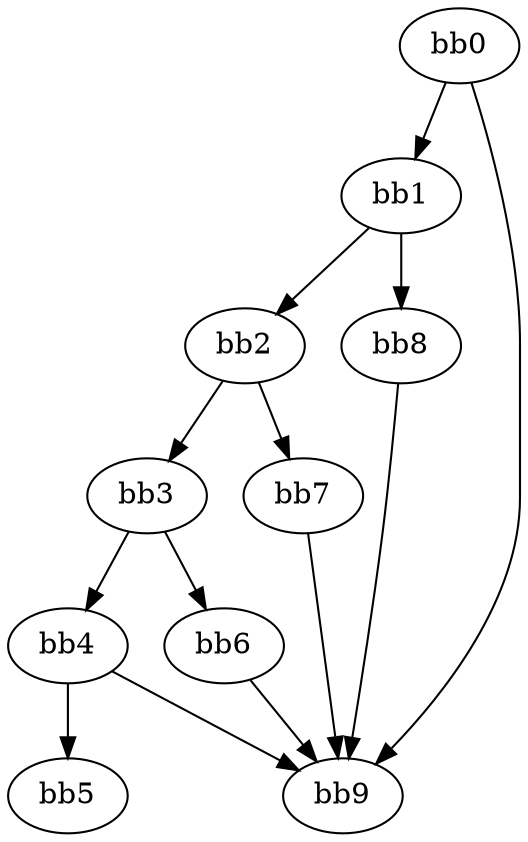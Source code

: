 digraph {
    0 [ label = "bb0\l" ]
    1 [ label = "bb1\l" ]
    2 [ label = "bb2\l" ]
    3 [ label = "bb3\l" ]
    4 [ label = "bb4\l" ]
    5 [ label = "bb5\l" ]
    6 [ label = "bb6\l" ]
    7 [ label = "bb7\l" ]
    8 [ label = "bb8\l" ]
    9 [ label = "bb9\l" ]
    0 -> 1 [ ]
    0 -> 9 [ ]
    1 -> 2 [ ]
    1 -> 8 [ ]
    2 -> 3 [ ]
    2 -> 7 [ ]
    3 -> 4 [ ]
    3 -> 6 [ ]
    4 -> 5 [ ]
    4 -> 9 [ ]
    6 -> 9 [ ]
    7 -> 9 [ ]
    8 -> 9 [ ]
}


